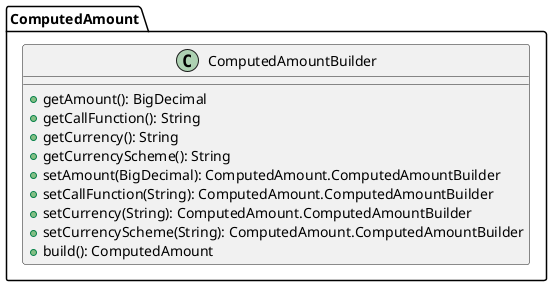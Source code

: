@startuml

    class ComputedAmount.ComputedAmountBuilder [[ComputedAmount.ComputedAmountBuilder.html]] {
        +getAmount(): BigDecimal
        +getCallFunction(): String
        +getCurrency(): String
        +getCurrencyScheme(): String
        +setAmount(BigDecimal): ComputedAmount.ComputedAmountBuilder
        +setCallFunction(String): ComputedAmount.ComputedAmountBuilder
        +setCurrency(String): ComputedAmount.ComputedAmountBuilder
        +setCurrencyScheme(String): ComputedAmount.ComputedAmountBuilder
        +build(): ComputedAmount
    }

@enduml
